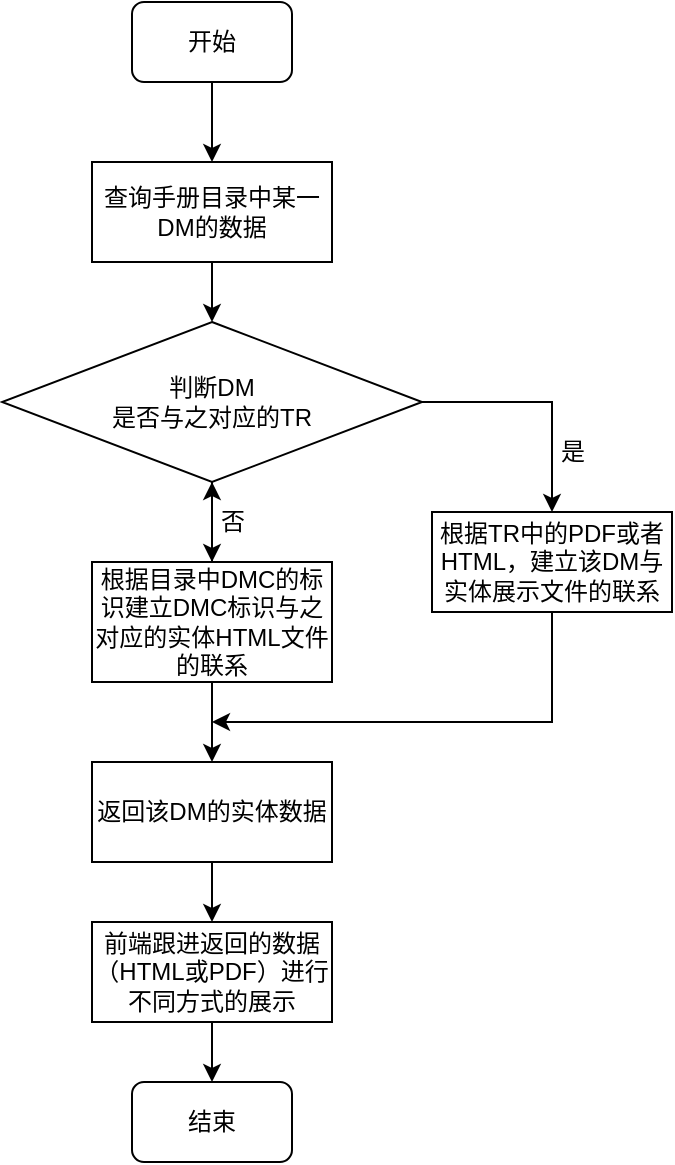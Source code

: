 <mxfile version="20.8.1" type="github">
  <diagram id="QIkwOzNB6M0f4t_PPhL7" name="第 1 页">
    <mxGraphModel dx="724" dy="357" grid="1" gridSize="10" guides="1" tooltips="1" connect="1" arrows="1" fold="1" page="1" pageScale="1" pageWidth="827" pageHeight="1169" math="0" shadow="0">
      <root>
        <mxCell id="0" />
        <mxCell id="1" parent="0" />
        <mxCell id="0HEnXtZ3vxemynHF3SeP-3" style="edgeStyle=orthogonalEdgeStyle;rounded=0;orthogonalLoop=1;jettySize=auto;html=1;entryX=0.5;entryY=0;entryDx=0;entryDy=0;" edge="1" parent="1" source="0HEnXtZ3vxemynHF3SeP-1" target="0HEnXtZ3vxemynHF3SeP-2">
          <mxGeometry relative="1" as="geometry" />
        </mxCell>
        <mxCell id="0HEnXtZ3vxemynHF3SeP-1" value="开始" style="rounded=1;whiteSpace=wrap;html=1;" vertex="1" parent="1">
          <mxGeometry x="240" y="70" width="80" height="40" as="geometry" />
        </mxCell>
        <mxCell id="0HEnXtZ3vxemynHF3SeP-5" style="edgeStyle=orthogonalEdgeStyle;rounded=0;orthogonalLoop=1;jettySize=auto;html=1;" edge="1" parent="1" source="0HEnXtZ3vxemynHF3SeP-2" target="0HEnXtZ3vxemynHF3SeP-4">
          <mxGeometry relative="1" as="geometry" />
        </mxCell>
        <mxCell id="0HEnXtZ3vxemynHF3SeP-2" value="查询手册目录中某一DM的数据" style="rounded=0;whiteSpace=wrap;html=1;" vertex="1" parent="1">
          <mxGeometry x="220" y="150" width="120" height="50" as="geometry" />
        </mxCell>
        <mxCell id="0HEnXtZ3vxemynHF3SeP-7" style="edgeStyle=orthogonalEdgeStyle;rounded=0;orthogonalLoop=1;jettySize=auto;html=1;entryX=0.5;entryY=0;entryDx=0;entryDy=0;" edge="1" parent="1" source="0HEnXtZ3vxemynHF3SeP-4" target="0HEnXtZ3vxemynHF3SeP-6">
          <mxGeometry relative="1" as="geometry" />
        </mxCell>
        <mxCell id="0HEnXtZ3vxemynHF3SeP-9" style="edgeStyle=orthogonalEdgeStyle;rounded=0;orthogonalLoop=1;jettySize=auto;html=1;" edge="1" parent="1" source="0HEnXtZ3vxemynHF3SeP-4" target="0HEnXtZ3vxemynHF3SeP-8">
          <mxGeometry relative="1" as="geometry" />
        </mxCell>
        <mxCell id="0HEnXtZ3vxemynHF3SeP-4" value="判断DM&lt;br&gt;是否与之对应的TR" style="rhombus;whiteSpace=wrap;html=1;" vertex="1" parent="1">
          <mxGeometry x="175" y="230" width="210" height="80" as="geometry" />
        </mxCell>
        <mxCell id="0HEnXtZ3vxemynHF3SeP-10" value="" style="edgeStyle=orthogonalEdgeStyle;rounded=0;orthogonalLoop=1;jettySize=auto;html=1;" edge="1" parent="1" source="0HEnXtZ3vxemynHF3SeP-6" target="0HEnXtZ3vxemynHF3SeP-4">
          <mxGeometry relative="1" as="geometry" />
        </mxCell>
        <mxCell id="0HEnXtZ3vxemynHF3SeP-14" style="edgeStyle=orthogonalEdgeStyle;rounded=0;orthogonalLoop=1;jettySize=auto;html=1;entryX=0.5;entryY=0;entryDx=0;entryDy=0;" edge="1" parent="1" source="0HEnXtZ3vxemynHF3SeP-6" target="0HEnXtZ3vxemynHF3SeP-13">
          <mxGeometry relative="1" as="geometry" />
        </mxCell>
        <mxCell id="0HEnXtZ3vxemynHF3SeP-6" value="根据目录中DMC的标识建立DMC标识与之对应的实体HTML文件的联系" style="rounded=0;whiteSpace=wrap;html=1;" vertex="1" parent="1">
          <mxGeometry x="220" y="350" width="120" height="60" as="geometry" />
        </mxCell>
        <mxCell id="0HEnXtZ3vxemynHF3SeP-16" style="edgeStyle=orthogonalEdgeStyle;rounded=0;orthogonalLoop=1;jettySize=auto;html=1;" edge="1" parent="1" source="0HEnXtZ3vxemynHF3SeP-8">
          <mxGeometry relative="1" as="geometry">
            <mxPoint x="280" y="430" as="targetPoint" />
            <Array as="points">
              <mxPoint x="450" y="430" />
              <mxPoint x="280" y="430" />
            </Array>
          </mxGeometry>
        </mxCell>
        <mxCell id="0HEnXtZ3vxemynHF3SeP-8" value="根据TR中的PDF或者HTML，建立该DM与实体展示文件的联系" style="rounded=0;whiteSpace=wrap;html=1;" vertex="1" parent="1">
          <mxGeometry x="390" y="325" width="120" height="50" as="geometry" />
        </mxCell>
        <mxCell id="0HEnXtZ3vxemynHF3SeP-11" value="否" style="text;html=1;align=center;verticalAlign=middle;resizable=0;points=[];autosize=1;strokeColor=none;fillColor=none;" vertex="1" parent="1">
          <mxGeometry x="270" y="315" width="40" height="30" as="geometry" />
        </mxCell>
        <mxCell id="0HEnXtZ3vxemynHF3SeP-12" value="是" style="text;html=1;align=center;verticalAlign=middle;resizable=0;points=[];autosize=1;strokeColor=none;fillColor=none;" vertex="1" parent="1">
          <mxGeometry x="440" y="280" width="40" height="30" as="geometry" />
        </mxCell>
        <mxCell id="0HEnXtZ3vxemynHF3SeP-18" style="edgeStyle=orthogonalEdgeStyle;rounded=0;orthogonalLoop=1;jettySize=auto;html=1;entryX=0.5;entryY=0;entryDx=0;entryDy=0;" edge="1" parent="1" source="0HEnXtZ3vxemynHF3SeP-13">
          <mxGeometry relative="1" as="geometry">
            <mxPoint x="280" y="530.0" as="targetPoint" />
          </mxGeometry>
        </mxCell>
        <mxCell id="0HEnXtZ3vxemynHF3SeP-13" value="返回该DM的实体数据" style="rounded=0;whiteSpace=wrap;html=1;" vertex="1" parent="1">
          <mxGeometry x="220" y="450" width="120" height="50" as="geometry" />
        </mxCell>
        <mxCell id="0HEnXtZ3vxemynHF3SeP-19" value="结束" style="rounded=1;whiteSpace=wrap;html=1;" vertex="1" parent="1">
          <mxGeometry x="240" y="610" width="80" height="40" as="geometry" />
        </mxCell>
        <mxCell id="0HEnXtZ3vxemynHF3SeP-21" style="edgeStyle=orthogonalEdgeStyle;rounded=0;orthogonalLoop=1;jettySize=auto;html=1;entryX=0.5;entryY=0;entryDx=0;entryDy=0;" edge="1" parent="1" source="0HEnXtZ3vxemynHF3SeP-20" target="0HEnXtZ3vxemynHF3SeP-19">
          <mxGeometry relative="1" as="geometry" />
        </mxCell>
        <mxCell id="0HEnXtZ3vxemynHF3SeP-20" value="前端跟进返回的数据（HTML或PDF）进行不同方式的展示" style="rounded=0;whiteSpace=wrap;html=1;" vertex="1" parent="1">
          <mxGeometry x="220" y="530" width="120" height="50" as="geometry" />
        </mxCell>
      </root>
    </mxGraphModel>
  </diagram>
</mxfile>
